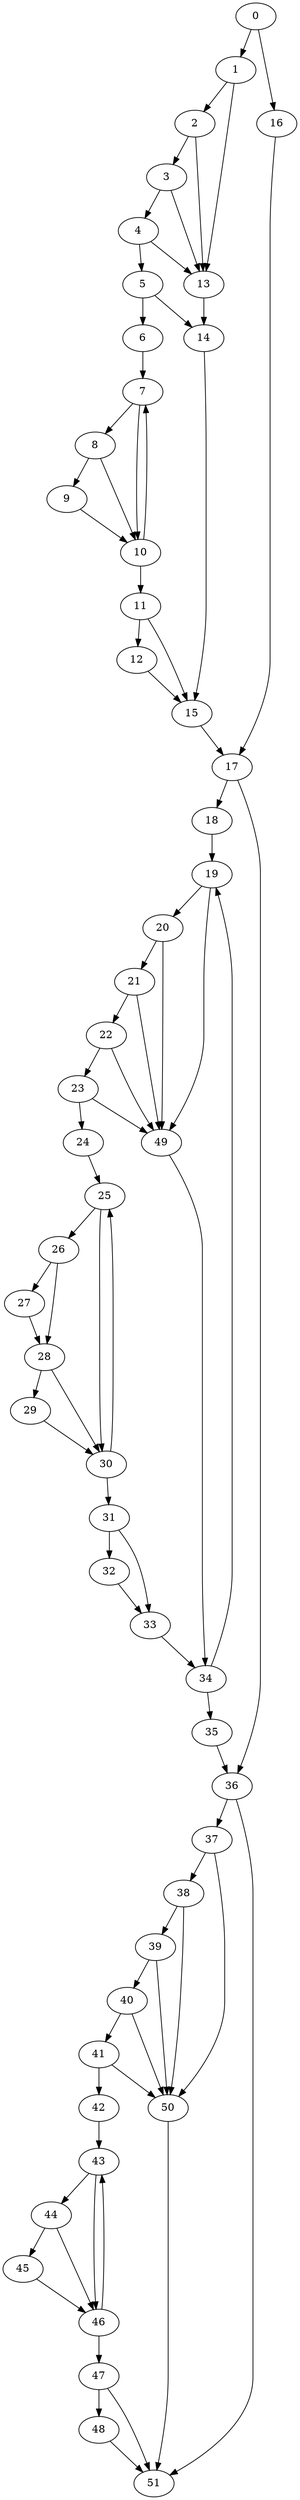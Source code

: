 digraph {
	0
	1
	2
	3
	4
	5
	6
	7
	8
	9
	10
	11
	12
	13
	14
	15
	16
	17
	18
	19
	20
	21
	22
	23
	24
	25
	26
	27
	28
	29
	30
	31
	32
	33
	34
	35
	36
	37
	38
	39
	40
	41
	42
	43
	44
	45
	46
	47
	48
	49
	50
	51
	7 -> 8
	22 -> 23
	30 -> 31
	31 -> 33
	32 -> 33
	44 -> 45
	36 -> 51
	47 -> 51
	48 -> 51
	50 -> 51
	5 -> 6
	4 -> 5
	4 -> 13
	1 -> 13
	2 -> 13
	3 -> 13
	19 -> 20
	21 -> 22
	37 -> 38
	38 -> 39
	41 -> 42
	0 -> 1
	42 -> 43
	46 -> 43
	18 -> 19
	34 -> 19
	24 -> 25
	30 -> 25
	39 -> 40
	43 -> 46
	44 -> 46
	45 -> 46
	46 -> 47
	20 -> 49
	21 -> 49
	22 -> 49
	23 -> 49
	19 -> 49
	3 -> 4
	0 -> 16
	43 -> 44
	40 -> 50
	41 -> 50
	37 -> 50
	38 -> 50
	39 -> 50
	11 -> 12
	11 -> 15
	12 -> 15
	14 -> 15
	23 -> 24
	33 -> 34
	49 -> 34
	34 -> 35
	36 -> 37
	6 -> 7
	10 -> 7
	17 -> 36
	35 -> 36
	40 -> 41
	2 -> 3
	7 -> 10
	8 -> 10
	9 -> 10
	10 -> 11
	5 -> 14
	13 -> 14
	17 -> 18
	20 -> 21
	25 -> 26
	26 -> 27
	1 -> 2
	28 -> 29
	25 -> 30
	28 -> 30
	29 -> 30
	27 -> 28
	26 -> 28
	8 -> 9
	15 -> 17
	16 -> 17
	31 -> 32
	47 -> 48
}
